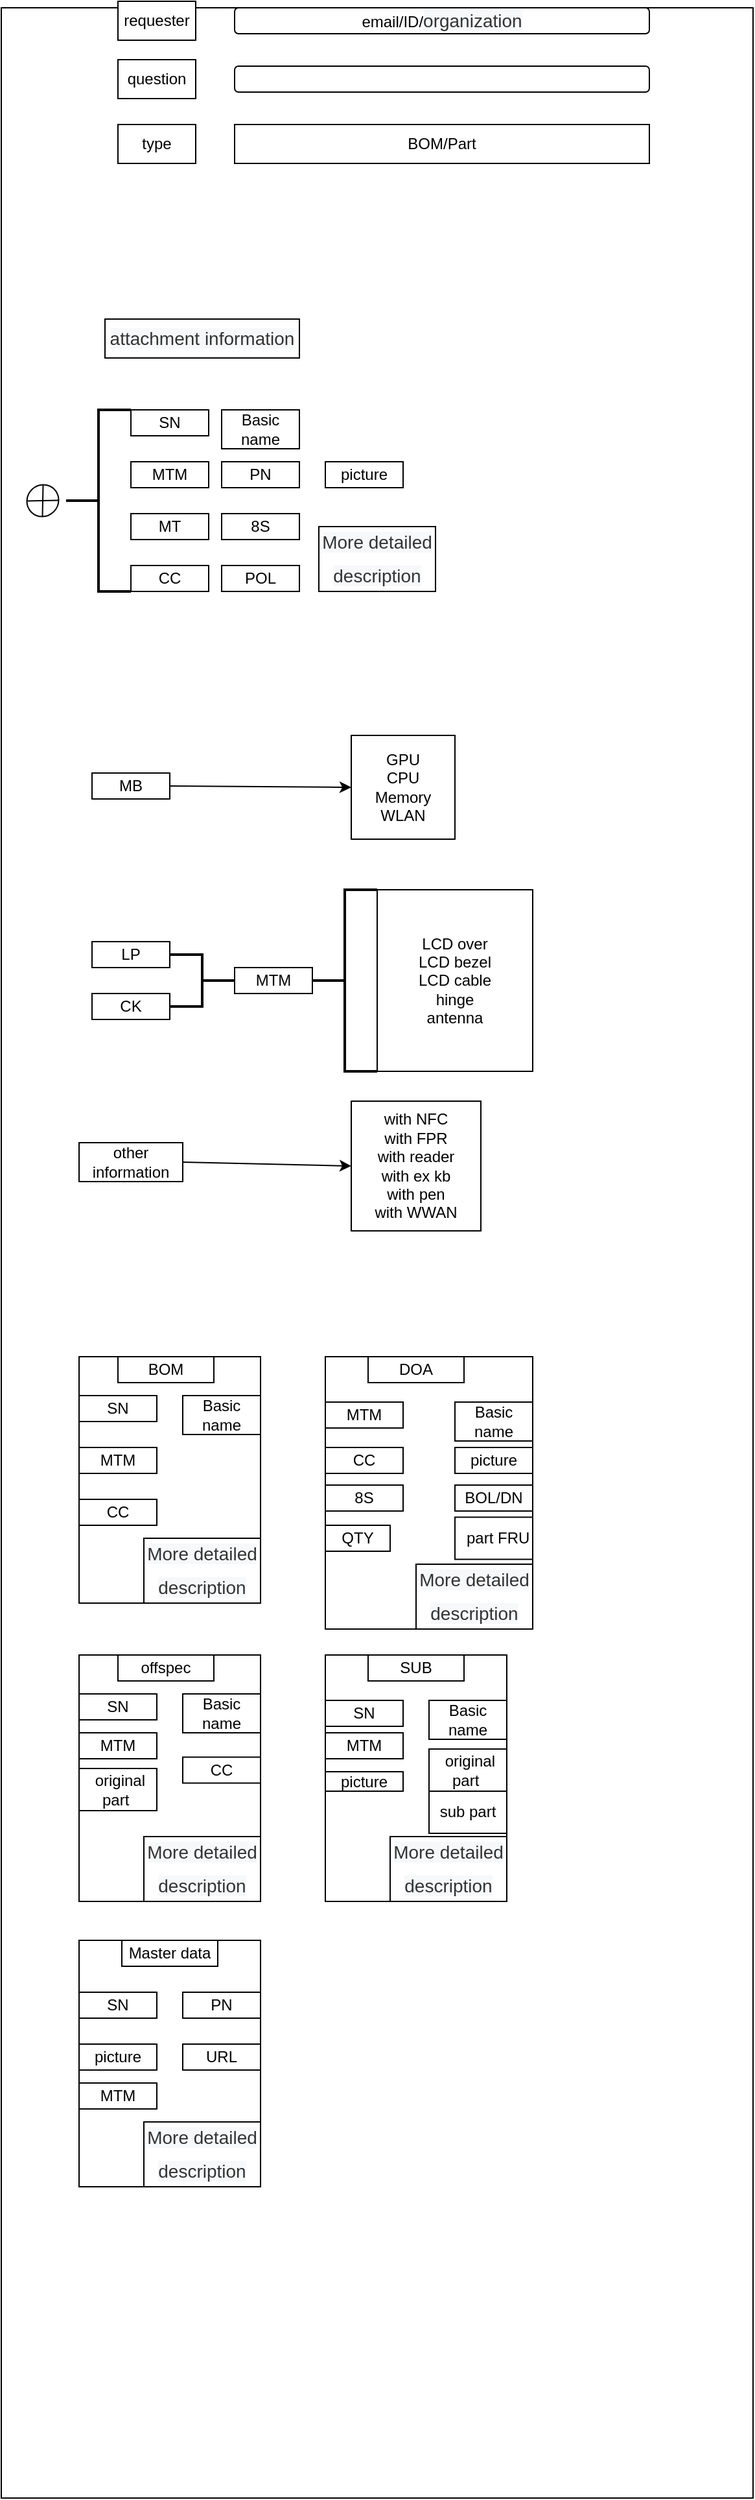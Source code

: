 <mxfile version="17.4.5" type="github">
  <diagram id="2mjPUPT9OZtOktFbePXb" name="Page-1">
    <mxGraphModel dx="782" dy="436" grid="1" gridSize="10" guides="1" tooltips="1" connect="1" arrows="1" fold="1" page="1" pageScale="1" pageWidth="827" pageHeight="1169" math="0" shadow="0">
      <root>
        <mxCell id="0" />
        <mxCell id="1" parent="0" />
        <mxCell id="X8UXNErv3cADNR00jeIR-2" value="" style="rounded=0;whiteSpace=wrap;html=1;" parent="1" vertex="1">
          <mxGeometry x="80" y="30" width="580" height="1920" as="geometry" />
        </mxCell>
        <mxCell id="X8UXNErv3cADNR00jeIR-3" value="email/ID/&lt;span style=&quot;color: rgb(51 , 51 , 51) ; font-family: &amp;#34;tahoma&amp;#34; , &amp;#34;microsoft yahei&amp;#34; , , , &amp;#34;malgun gothic&amp;#34; , sans-serif ; font-size: 14px ; line-height: 25.99px ; text-align: justify ; background-color: rgb(247 , 248 , 250)&quot;&gt;organization&lt;/span&gt;" style="rounded=1;whiteSpace=wrap;html=1;" parent="1" vertex="1">
          <mxGeometry x="260" y="30" width="320" height="20" as="geometry" />
        </mxCell>
        <mxCell id="X8UXNErv3cADNR00jeIR-5" value="requester" style="rounded=0;whiteSpace=wrap;html=1;" parent="1" vertex="1">
          <mxGeometry x="170" y="25" width="60" height="30" as="geometry" />
        </mxCell>
        <mxCell id="X8UXNErv3cADNR00jeIR-6" value="question" style="rounded=0;whiteSpace=wrap;html=1;" parent="1" vertex="1">
          <mxGeometry x="170" y="70" width="60" height="30" as="geometry" />
        </mxCell>
        <mxCell id="X8UXNErv3cADNR00jeIR-7" value="" style="rounded=1;whiteSpace=wrap;html=1;" parent="1" vertex="1">
          <mxGeometry x="260" y="75" width="320" height="20" as="geometry" />
        </mxCell>
        <mxCell id="X8UXNErv3cADNR00jeIR-8" value="type" style="rounded=0;whiteSpace=wrap;html=1;" parent="1" vertex="1">
          <mxGeometry x="170" y="120" width="60" height="30" as="geometry" />
        </mxCell>
        <mxCell id="X8UXNErv3cADNR00jeIR-9" value="&lt;span style=&quot;color: rgb(51 , 51 , 51) ; font-family: &amp;#34;tahoma&amp;#34; , &amp;#34;microsoft yahei&amp;#34; , , , &amp;#34;malgun gothic&amp;#34; , sans-serif ; font-size: 14px ; line-height: 25.99px ; text-align: justify ; background-color: rgb(247 , 248 , 250)&quot;&gt;attachment information&lt;/span&gt;" style="rounded=0;whiteSpace=wrap;html=1;" parent="1" vertex="1">
          <mxGeometry x="160" y="270" width="150" height="30" as="geometry" />
        </mxCell>
        <mxCell id="X8UXNErv3cADNR00jeIR-12" value="" style="verticalLabelPosition=bottom;verticalAlign=top;html=1;shape=mxgraph.flowchart.or;rotation=45;" parent="1" vertex="1">
          <mxGeometry x="100" y="397.5" width="24" height="25" as="geometry" />
        </mxCell>
        <mxCell id="X8UXNErv3cADNR00jeIR-14" value="" style="strokeWidth=2;html=1;shape=mxgraph.flowchart.annotation_2;align=left;labelPosition=right;pointerEvents=1;" parent="1" vertex="1">
          <mxGeometry x="130" y="340" width="50" height="140" as="geometry" />
        </mxCell>
        <mxCell id="Sz4HlU1IlZtaxrlrikUw-6" value="BOM/Part" style="rounded=0;whiteSpace=wrap;html=1;" parent="1" vertex="1">
          <mxGeometry x="260" y="120" width="320" height="30" as="geometry" />
        </mxCell>
        <mxCell id="Sz4HlU1IlZtaxrlrikUw-7" value="SN" style="rounded=0;whiteSpace=wrap;html=1;" parent="1" vertex="1">
          <mxGeometry x="180" y="340" width="60" height="20" as="geometry" />
        </mxCell>
        <mxCell id="Sz4HlU1IlZtaxrlrikUw-10" value="MTM" style="rounded=0;whiteSpace=wrap;html=1;" parent="1" vertex="1">
          <mxGeometry x="180" y="380" width="60" height="20" as="geometry" />
        </mxCell>
        <mxCell id="Sz4HlU1IlZtaxrlrikUw-11" value="MT" style="rounded=0;whiteSpace=wrap;html=1;" parent="1" vertex="1">
          <mxGeometry x="180" y="420" width="60" height="20" as="geometry" />
        </mxCell>
        <mxCell id="Sz4HlU1IlZtaxrlrikUw-12" value="CC" style="rounded=0;whiteSpace=wrap;html=1;" parent="1" vertex="1">
          <mxGeometry x="180" y="460" width="60" height="20" as="geometry" />
        </mxCell>
        <mxCell id="Sz4HlU1IlZtaxrlrikUw-14" value="Basic name" style="rounded=0;whiteSpace=wrap;html=1;" parent="1" vertex="1">
          <mxGeometry x="250" y="340" width="60" height="30" as="geometry" />
        </mxCell>
        <mxCell id="Sz4HlU1IlZtaxrlrikUw-18" value="PN" style="rounded=0;whiteSpace=wrap;html=1;" parent="1" vertex="1">
          <mxGeometry x="250" y="380" width="60" height="20" as="geometry" />
        </mxCell>
        <mxCell id="Sz4HlU1IlZtaxrlrikUw-19" value="8S" style="rounded=0;whiteSpace=wrap;html=1;" parent="1" vertex="1">
          <mxGeometry x="250" y="420" width="60" height="20" as="geometry" />
        </mxCell>
        <mxCell id="Sz4HlU1IlZtaxrlrikUw-20" value="POL" style="rounded=0;whiteSpace=wrap;html=1;" parent="1" vertex="1">
          <mxGeometry x="250" y="460" width="60" height="20" as="geometry" />
        </mxCell>
        <mxCell id="Sz4HlU1IlZtaxrlrikUw-21" value="picture&lt;span style=&quot;color: rgba(0 , 0 , 0 , 0) ; font-family: monospace ; font-size: 0px&quot;&gt;%3CmxGraphModel%3E%3Croot%3E%3CmxCell%20id%3D%220%22%2F%3E%3CmxCell%20id%3D%221%22%20parent%3D%220%22%2F%3E%3CmxCell%20id%3D%222%22%20value%3D%22%22%20style%3D%22rounded%3D0%3BwhiteSpace%3Dwrap%3Bhtml%3D1%3B%22%20vertex%3D%221%22%20parent%3D%221%22%3E%3CmxGeometry%20x%3D%22180%22%20y%3D%22340%22%20width%3D%2260%22%20height%3D%2220%22%20as%3D%22geometry%22%2F%3E%3C%2FmxCell%3E%3C%2Froot%3E%3C%2FmxGraphModel%3E&lt;/span&gt;" style="rounded=0;whiteSpace=wrap;html=1;" parent="1" vertex="1">
          <mxGeometry x="330" y="380" width="60" height="20" as="geometry" />
        </mxCell>
        <mxCell id="Sz4HlU1IlZtaxrlrikUw-22" value="&lt;span style=&quot;color: rgb(51 , 51 , 51) ; font-family: &amp;#34;tahoma&amp;#34; , &amp;#34;microsoft yahei&amp;#34; , , , &amp;#34;malgun gothic&amp;#34; , sans-serif ; font-size: 14px ; line-height: 25.99px ; text-align: justify ; background-color: rgb(247 , 248 , 250)&quot;&gt;More detailed description&lt;/span&gt;" style="rounded=0;whiteSpace=wrap;html=1;" parent="1" vertex="1">
          <mxGeometry x="325" y="430" width="90" height="50" as="geometry" />
        </mxCell>
        <mxCell id="1SUWV0x7c3lr-zbClzyp-2" value="MB" style="rounded=0;whiteSpace=wrap;html=1;" vertex="1" parent="1">
          <mxGeometry x="150" y="620" width="60" height="20" as="geometry" />
        </mxCell>
        <mxCell id="1SUWV0x7c3lr-zbClzyp-3" value="LP" style="rounded=0;whiteSpace=wrap;html=1;" vertex="1" parent="1">
          <mxGeometry x="150" y="750" width="60" height="20" as="geometry" />
        </mxCell>
        <mxCell id="1SUWV0x7c3lr-zbClzyp-4" value="CK" style="rounded=0;whiteSpace=wrap;html=1;" vertex="1" parent="1">
          <mxGeometry x="150" y="790" width="60" height="20" as="geometry" />
        </mxCell>
        <mxCell id="1SUWV0x7c3lr-zbClzyp-5" value="other information" style="rounded=0;whiteSpace=wrap;html=1;" vertex="1" parent="1">
          <mxGeometry x="140" y="905" width="80" height="30" as="geometry" />
        </mxCell>
        <mxCell id="1SUWV0x7c3lr-zbClzyp-7" value="" style="strokeWidth=2;html=1;shape=mxgraph.flowchart.annotation_2;align=left;labelPosition=right;pointerEvents=1;rotation=-180;" vertex="1" parent="1">
          <mxGeometry x="210" y="760" width="50" height="40" as="geometry" />
        </mxCell>
        <mxCell id="1SUWV0x7c3lr-zbClzyp-8" value="MTM" style="rounded=0;whiteSpace=wrap;html=1;" vertex="1" parent="1">
          <mxGeometry x="260" y="770" width="60" height="20" as="geometry" />
        </mxCell>
        <mxCell id="1SUWV0x7c3lr-zbClzyp-9" value="" style="strokeWidth=2;html=1;shape=mxgraph.flowchart.annotation_2;align=left;labelPosition=right;pointerEvents=1;" vertex="1" parent="1">
          <mxGeometry x="320" y="710" width="50" height="140" as="geometry" />
        </mxCell>
        <mxCell id="1SUWV0x7c3lr-zbClzyp-10" value="LCD over&lt;br&gt;LCD bezel&lt;br&gt;LCD cable&lt;br&gt;hinge&lt;br&gt;antenna" style="rounded=0;whiteSpace=wrap;html=1;align=center;" vertex="1" parent="1">
          <mxGeometry x="370" y="710" width="120" height="140" as="geometry" />
        </mxCell>
        <mxCell id="1SUWV0x7c3lr-zbClzyp-12" value="" style="endArrow=classic;html=1;rounded=0;exitX=1;exitY=0.5;exitDx=0;exitDy=0;entryX=0;entryY=0.5;entryDx=0;entryDy=0;" edge="1" parent="1" source="1SUWV0x7c3lr-zbClzyp-2" target="1SUWV0x7c3lr-zbClzyp-13">
          <mxGeometry width="50" height="50" relative="1" as="geometry">
            <mxPoint x="380" y="750" as="sourcePoint" />
            <mxPoint x="430" y="700" as="targetPoint" />
          </mxGeometry>
        </mxCell>
        <mxCell id="1SUWV0x7c3lr-zbClzyp-13" value="GPU&lt;br&gt;CPU&lt;br&gt;Memory&lt;br&gt;WLAN" style="whiteSpace=wrap;html=1;aspect=fixed;" vertex="1" parent="1">
          <mxGeometry x="350" y="591" width="80" height="80" as="geometry" />
        </mxCell>
        <mxCell id="1SUWV0x7c3lr-zbClzyp-14" value="" style="endArrow=classic;html=1;rounded=0;exitX=1;exitY=0.5;exitDx=0;exitDy=0;entryX=0;entryY=0.5;entryDx=0;entryDy=0;" edge="1" parent="1" source="1SUWV0x7c3lr-zbClzyp-5" target="1SUWV0x7c3lr-zbClzyp-15">
          <mxGeometry width="50" height="50" relative="1" as="geometry">
            <mxPoint x="380" y="830" as="sourcePoint" />
            <mxPoint x="430" y="780" as="targetPoint" />
          </mxGeometry>
        </mxCell>
        <mxCell id="1SUWV0x7c3lr-zbClzyp-15" value="with NFC&lt;br&gt;with FPR&lt;br&gt;with reader&lt;br&gt;with ex kb&lt;br&gt;with pen&lt;br&gt;with WWAN" style="whiteSpace=wrap;html=1;aspect=fixed;" vertex="1" parent="1">
          <mxGeometry x="350" y="873" width="100" height="100" as="geometry" />
        </mxCell>
        <mxCell id="1SUWV0x7c3lr-zbClzyp-17" value="" style="rounded=0;whiteSpace=wrap;html=1;" vertex="1" parent="1">
          <mxGeometry x="140" y="1070" width="140" height="190" as="geometry" />
        </mxCell>
        <mxCell id="1SUWV0x7c3lr-zbClzyp-18" value="SN" style="rounded=0;whiteSpace=wrap;html=1;" vertex="1" parent="1">
          <mxGeometry x="140" y="1100" width="60" height="20" as="geometry" />
        </mxCell>
        <mxCell id="1SUWV0x7c3lr-zbClzyp-19" value="MTM" style="rounded=0;whiteSpace=wrap;html=1;" vertex="1" parent="1">
          <mxGeometry x="140" y="1140" width="60" height="20" as="geometry" />
        </mxCell>
        <mxCell id="1SUWV0x7c3lr-zbClzyp-20" value="CC" style="rounded=0;whiteSpace=wrap;html=1;" vertex="1" parent="1">
          <mxGeometry x="140" y="1180" width="60" height="20" as="geometry" />
        </mxCell>
        <mxCell id="1SUWV0x7c3lr-zbClzyp-21" value="Basic name" style="rounded=0;whiteSpace=wrap;html=1;" vertex="1" parent="1">
          <mxGeometry x="220" y="1100" width="60" height="30" as="geometry" />
        </mxCell>
        <mxCell id="1SUWV0x7c3lr-zbClzyp-22" value="&lt;span style=&quot;color: rgb(51 , 51 , 51) ; font-family: &amp;#34;tahoma&amp;#34; , &amp;#34;microsoft yahei&amp;#34; , , , &amp;#34;malgun gothic&amp;#34; , sans-serif ; font-size: 14px ; line-height: 25.99px ; text-align: justify ; background-color: rgb(247 , 248 , 250)&quot;&gt;More detailed description&lt;/span&gt;" style="rounded=0;whiteSpace=wrap;html=1;" vertex="1" parent="1">
          <mxGeometry x="190" y="1210" width="90" height="50" as="geometry" />
        </mxCell>
        <mxCell id="1SUWV0x7c3lr-zbClzyp-23" value="" style="rounded=0;whiteSpace=wrap;html=1;" vertex="1" parent="1">
          <mxGeometry x="330" y="1070" width="160" height="210" as="geometry" />
        </mxCell>
        <mxCell id="1SUWV0x7c3lr-zbClzyp-24" value="MTM" style="rounded=0;whiteSpace=wrap;html=1;" vertex="1" parent="1">
          <mxGeometry x="330" y="1105" width="60" height="20" as="geometry" />
        </mxCell>
        <mxCell id="1SUWV0x7c3lr-zbClzyp-25" value="CC" style="rounded=0;whiteSpace=wrap;html=1;" vertex="1" parent="1">
          <mxGeometry x="330" y="1140" width="60" height="20" as="geometry" />
        </mxCell>
        <mxCell id="1SUWV0x7c3lr-zbClzyp-26" value="Basic name" style="rounded=0;whiteSpace=wrap;html=1;" vertex="1" parent="1">
          <mxGeometry x="430" y="1105" width="60" height="30" as="geometry" />
        </mxCell>
        <mxCell id="1SUWV0x7c3lr-zbClzyp-28" value="picture&lt;span style=&quot;color: rgba(0 , 0 , 0 , 0) ; font-family: monospace ; font-size: 0px&quot;&gt;%3CmxGraphModel%3E%3Croot%3E%3CmxCell%20id%3D%220%22%2F%3E%3CmxCell%20id%3D%221%22%20parent%3D%220%22%2F%3E%3CmxCell%20id%3D%222%22%20value%3D%22%22%20style%3D%22rounded%3D0%3BwhiteSpace%3Dwrap%3Bhtml%3D1%3B%22%20vertex%3D%221%22%20parent%3D%221%22%3E%3CmxGeometry%20x%3D%22180%22%20y%3D%22340%22%20width%3D%2260%22%20height%3D%2220%22%20as%3D%22geometry%22%2F%3E%3C%2FmxCell%3E%3C%2Froot%3E%3C%2FmxGraphModel%3E&lt;/span&gt;" style="rounded=0;whiteSpace=wrap;html=1;" vertex="1" parent="1">
          <mxGeometry x="430" y="1140" width="60" height="20" as="geometry" />
        </mxCell>
        <mxCell id="1SUWV0x7c3lr-zbClzyp-29" value="8S" style="rounded=0;whiteSpace=wrap;html=1;" vertex="1" parent="1">
          <mxGeometry x="330" y="1169" width="60" height="20" as="geometry" />
        </mxCell>
        <mxCell id="1SUWV0x7c3lr-zbClzyp-31" value="BOL/DN" style="rounded=0;whiteSpace=wrap;html=1;" vertex="1" parent="1">
          <mxGeometry x="430" y="1169" width="60" height="20" as="geometry" />
        </mxCell>
        <mxCell id="1SUWV0x7c3lr-zbClzyp-32" value="DOA" style="rounded=0;whiteSpace=wrap;html=1;" vertex="1" parent="1">
          <mxGeometry x="363" y="1070" width="74" height="20" as="geometry" />
        </mxCell>
        <mxCell id="1SUWV0x7c3lr-zbClzyp-33" value="&lt;span style=&quot;color: rgb(51 , 51 , 51) ; font-family: &amp;#34;tahoma&amp;#34; , &amp;#34;microsoft yahei&amp;#34; , , , &amp;#34;malgun gothic&amp;#34; , sans-serif ; font-size: 14px ; line-height: 25.99px ; text-align: justify ; background-color: rgb(247 , 248 , 250)&quot;&gt;More detailed description&lt;/span&gt;" style="rounded=0;whiteSpace=wrap;html=1;" vertex="1" parent="1">
          <mxGeometry x="400" y="1230" width="90" height="50" as="geometry" />
        </mxCell>
        <mxCell id="1SUWV0x7c3lr-zbClzyp-34" value="" style="rounded=0;whiteSpace=wrap;html=1;" vertex="1" parent="1">
          <mxGeometry x="140" y="1300" width="140" height="190" as="geometry" />
        </mxCell>
        <mxCell id="1SUWV0x7c3lr-zbClzyp-36" value="SN" style="rounded=0;whiteSpace=wrap;html=1;" vertex="1" parent="1">
          <mxGeometry x="140" y="1330" width="60" height="20" as="geometry" />
        </mxCell>
        <mxCell id="1SUWV0x7c3lr-zbClzyp-38" value="MTM" style="rounded=0;whiteSpace=wrap;html=1;" vertex="1" parent="1">
          <mxGeometry x="140" y="1360" width="60" height="20" as="geometry" />
        </mxCell>
        <mxCell id="1SUWV0x7c3lr-zbClzyp-39" value="Basic name" style="rounded=0;whiteSpace=wrap;html=1;" vertex="1" parent="1">
          <mxGeometry x="220" y="1330" width="60" height="30" as="geometry" />
        </mxCell>
        <mxCell id="1SUWV0x7c3lr-zbClzyp-40" value="&lt;span style=&quot;color: rgb(51 , 51 , 51) ; font-family: &amp;#34;tahoma&amp;#34; , &amp;#34;microsoft yahei&amp;#34; , , , &amp;#34;malgun gothic&amp;#34; , sans-serif ; font-size: 14px ; line-height: 25.99px ; text-align: justify ; background-color: rgb(247 , 248 , 250)&quot;&gt;More detailed description&lt;/span&gt;" style="rounded=0;whiteSpace=wrap;html=1;" vertex="1" parent="1">
          <mxGeometry x="190" y="1440" width="90" height="50" as="geometry" />
        </mxCell>
        <mxCell id="1SUWV0x7c3lr-zbClzyp-42" value="offspec" style="rounded=0;whiteSpace=wrap;html=1;" vertex="1" parent="1">
          <mxGeometry x="170" y="1300" width="74" height="20" as="geometry" />
        </mxCell>
        <mxCell id="1SUWV0x7c3lr-zbClzyp-43" value="" style="rounded=0;whiteSpace=wrap;html=1;" vertex="1" parent="1">
          <mxGeometry x="330" y="1300" width="140" height="190" as="geometry" />
        </mxCell>
        <mxCell id="1SUWV0x7c3lr-zbClzyp-44" value="SUB" style="rounded=0;whiteSpace=wrap;html=1;" vertex="1" parent="1">
          <mxGeometry x="363" y="1300" width="74" height="20" as="geometry" />
        </mxCell>
        <mxCell id="1SUWV0x7c3lr-zbClzyp-46" value="SN" style="rounded=0;whiteSpace=wrap;html=1;" vertex="1" parent="1">
          <mxGeometry x="330" y="1335" width="60" height="20" as="geometry" />
        </mxCell>
        <mxCell id="1SUWV0x7c3lr-zbClzyp-48" value="Basic name" style="rounded=0;whiteSpace=wrap;html=1;" vertex="1" parent="1">
          <mxGeometry x="410" y="1335" width="60" height="30" as="geometry" />
        </mxCell>
        <mxCell id="1SUWV0x7c3lr-zbClzyp-50" value="picture&lt;span style=&quot;color: rgba(0 , 0 , 0 , 0) ; font-family: monospace ; font-size: 0px&quot;&gt;%3CmxGraphModel%3E%3Croot%3E%3CmxCell%20id%3D%220%22%2F%3E%3CmxCell%20id%3D%221%22%20parent%3D%220%22%2F%3E%3CmxCell%20id%3D%222%22%20value%3D%22%22%20style%3D%22rounded%3D0%3BwhiteSpace%3Dwrap%3Bhtml%3D1%3B%22%20vertex%3D%221%22%20parent%3D%221%22%3E%3CmxGeometry%20x%3D%22180%22%20y%3D%22340%22%20width%3D%2260%22%20height%3D%2220%22%20as%3D%22geometry%22%2F%3E%3C%2FmxCell%3E%3C%2Froot%3E%3C%2FmxGraphModel%3E&lt;/span&gt;" style="rounded=0;whiteSpace=wrap;html=1;" vertex="1" parent="1">
          <mxGeometry x="330" y="1390" width="60" height="15" as="geometry" />
        </mxCell>
        <mxCell id="1SUWV0x7c3lr-zbClzyp-51" value="&lt;span style=&quot;color: rgb(51 , 51 , 51) ; font-family: &amp;#34;tahoma&amp;#34; , &amp;#34;microsoft yahei&amp;#34; , , , &amp;#34;malgun gothic&amp;#34; , sans-serif ; font-size: 14px ; line-height: 25.99px ; text-align: justify ; background-color: rgb(247 , 248 , 250)&quot;&gt;More detailed description&lt;/span&gt;" style="rounded=0;whiteSpace=wrap;html=1;" vertex="1" parent="1">
          <mxGeometry x="380" y="1440" width="90" height="50" as="geometry" />
        </mxCell>
        <mxCell id="1SUWV0x7c3lr-zbClzyp-53" value="BOM" style="rounded=0;whiteSpace=wrap;html=1;" vertex="1" parent="1">
          <mxGeometry x="170" y="1070" width="74" height="20" as="geometry" />
        </mxCell>
        <mxCell id="1SUWV0x7c3lr-zbClzyp-54" value="" style="rounded=0;whiteSpace=wrap;html=1;" vertex="1" parent="1">
          <mxGeometry x="140" y="1520" width="140" height="190" as="geometry" />
        </mxCell>
        <mxCell id="1SUWV0x7c3lr-zbClzyp-56" value="Master data" style="rounded=0;whiteSpace=wrap;html=1;" vertex="1" parent="1">
          <mxGeometry x="173" y="1520" width="74" height="20" as="geometry" />
        </mxCell>
        <mxCell id="1SUWV0x7c3lr-zbClzyp-57" value="SN" style="rounded=0;whiteSpace=wrap;html=1;" vertex="1" parent="1">
          <mxGeometry x="140" y="1560" width="60" height="20" as="geometry" />
        </mxCell>
        <mxCell id="1SUWV0x7c3lr-zbClzyp-58" value="PN" style="rounded=0;whiteSpace=wrap;html=1;" vertex="1" parent="1">
          <mxGeometry x="220" y="1560" width="60" height="20" as="geometry" />
        </mxCell>
        <mxCell id="1SUWV0x7c3lr-zbClzyp-59" value="&lt;span style=&quot;color: rgb(51 , 51 , 51) ; font-family: &amp;#34;tahoma&amp;#34; , &amp;#34;microsoft yahei&amp;#34; , , , &amp;#34;malgun gothic&amp;#34; , sans-serif ; font-size: 14px ; line-height: 25.99px ; text-align: justify ; background-color: rgb(247 , 248 , 250)&quot;&gt;More detailed description&lt;/span&gt;" style="rounded=0;whiteSpace=wrap;html=1;" vertex="1" parent="1">
          <mxGeometry x="190" y="1660" width="90" height="50" as="geometry" />
        </mxCell>
        <mxCell id="1SUWV0x7c3lr-zbClzyp-60" value="picture&lt;span style=&quot;color: rgba(0 , 0 , 0 , 0) ; font-family: monospace ; font-size: 0px&quot;&gt;%3CmxGraphModel%3E%3Croot%3E%3CmxCell%20id%3D%220%22%2F%3E%3CmxCell%20id%3D%221%22%20parent%3D%220%22%2F%3E%3CmxCell%20id%3D%222%22%20value%3D%22%22%20style%3D%22rounded%3D0%3BwhiteSpace%3Dwrap%3Bhtml%3D1%3B%22%20vertex%3D%221%22%20parent%3D%221%22%3E%3CmxGeometry%20x%3D%22180%22%20y%3D%22340%22%20width%3D%2260%22%20height%3D%2220%22%20as%3D%22geometry%22%2F%3E%3C%2FmxCell%3E%3C%2Froot%3E%3C%2FmxGraphModel%3E&lt;/span&gt;" style="rounded=0;whiteSpace=wrap;html=1;" vertex="1" parent="1">
          <mxGeometry x="140" y="1600" width="60" height="20" as="geometry" />
        </mxCell>
        <mxCell id="1SUWV0x7c3lr-zbClzyp-61" value="URL" style="rounded=0;whiteSpace=wrap;html=1;" vertex="1" parent="1">
          <mxGeometry x="220" y="1600" width="60" height="20" as="geometry" />
        </mxCell>
        <mxCell id="1SUWV0x7c3lr-zbClzyp-62" value="MTM" style="rounded=0;whiteSpace=wrap;html=1;" vertex="1" parent="1">
          <mxGeometry x="330" y="1360" width="60" height="20" as="geometry" />
        </mxCell>
        <mxCell id="1SUWV0x7c3lr-zbClzyp-63" value="QTY" style="rounded=0;whiteSpace=wrap;html=1;" vertex="1" parent="1">
          <mxGeometry x="330" y="1200" width="50" height="20" as="geometry" />
        </mxCell>
        <mxCell id="1SUWV0x7c3lr-zbClzyp-64" value="&amp;nbsp;original part&amp;nbsp;" style="rounded=0;whiteSpace=wrap;html=1;" vertex="1" parent="1">
          <mxGeometry x="140" y="1387.5" width="60" height="32.5" as="geometry" />
        </mxCell>
        <mxCell id="1SUWV0x7c3lr-zbClzyp-65" value="&amp;nbsp;original part&amp;nbsp;" style="rounded=0;whiteSpace=wrap;html=1;" vertex="1" parent="1">
          <mxGeometry x="410" y="1372.5" width="60" height="32.5" as="geometry" />
        </mxCell>
        <mxCell id="1SUWV0x7c3lr-zbClzyp-66" value="&amp;nbsp;sub part&amp;nbsp;" style="rounded=0;whiteSpace=wrap;html=1;" vertex="1" parent="1">
          <mxGeometry x="410" y="1405" width="60" height="32.5" as="geometry" />
        </mxCell>
        <mxCell id="1SUWV0x7c3lr-zbClzyp-67" value="CC" style="rounded=0;whiteSpace=wrap;html=1;" vertex="1" parent="1">
          <mxGeometry x="220" y="1378.75" width="60" height="20" as="geometry" />
        </mxCell>
        <mxCell id="1SUWV0x7c3lr-zbClzyp-68" value="&amp;nbsp; part FRU" style="rounded=0;whiteSpace=wrap;html=1;" vertex="1" parent="1">
          <mxGeometry x="430" y="1193.75" width="60" height="32.5" as="geometry" />
        </mxCell>
        <mxCell id="1SUWV0x7c3lr-zbClzyp-69" value="MTM" style="rounded=0;whiteSpace=wrap;html=1;" vertex="1" parent="1">
          <mxGeometry x="140" y="1630" width="60" height="20" as="geometry" />
        </mxCell>
      </root>
    </mxGraphModel>
  </diagram>
</mxfile>
